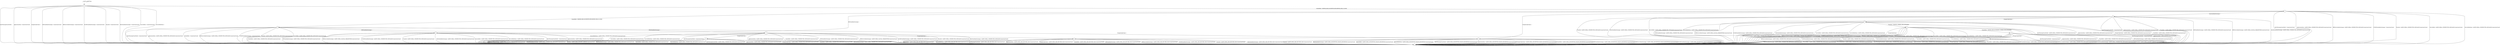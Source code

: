 digraph g {
	graph [name=g];
	__start0	[shape=none];
	__start0 -> __start0	[key=0,
		label="Self loop"];
	s0	[label=0,
		shape=circle];
	__start0 -> s0	[key=0];
	s1	[label=1,
		shape=circle];
	s0 -> s1	[key=0,
		label="AlertWarningCloseNotify / -"];
	s0 -> s1	[key=1,
		label="ApplicationData / ConnectionClosed"];
	s0 -> s1	[key=2,
		label="ChangeCipherSpec / -"];
	s0 -> s1	[key=3,
		label="DHClientKeyExchange / ConnectionClosed"];
	s0 -> s1	[key=4,
		label="DHEServerKeyExchange / ConnectionClosed"];
	s0 -> s1	[key=5,
		label="ECDHClientKeyExchange / ConnectionClosed"];
	s0 -> s1	[key=6,
		label="Finished / ConnectionClosed"];
	s0 -> s1	[key=7,
		label="RSAClientKeyExchange / ConnectionClosed"];
	s0 -> s1	[key=8,
		label="ServerHello / ConnectionClosed"];
	s0 -> s1	[key=9,
		label="ServerHelloDone / -"];
	s2	[label=2,
		shape=circle];
	s0 -> s2	[key=0,
		label="ClientHello / SERVER_HELLO|CERTIFICATE|SERVER_HELLO_DONE"];
	s1 -> s1	[key=0,
		label="AlertWarningCloseNotify / ConnectionClosed"];
	s1 -> s1	[key=1,
		label="ApplicationData / ConnectionClosed"];
	s1 -> s1	[key=2,
		label="ChangeCipherSpec / ConnectionClosed"];
	s1 -> s1	[key=3,
		label="ClientHello / ConnectionClosed"];
	s1 -> s1	[key=4,
		label="DHClientKeyExchange / ConnectionClosed"];
	s1 -> s1	[key=5,
		label="DHEServerKeyExchange / ConnectionClosed"];
	s1 -> s1	[key=6,
		label="ECDHClientKeyExchange / ConnectionClosed"];
	s1 -> s1	[key=7,
		label="Finished / ConnectionClosed"];
	s1 -> s1	[key=8,
		label="RSAClientKeyExchange / ConnectionClosed"];
	s1 -> s1	[key=9,
		label="ServerHello / ConnectionClosed"];
	s1 -> s1	[key=10,
		label="ServerHelloDone / ConnectionClosed"];
	s2 -> s1	[key=0,
		label="AlertWarningCloseNotify / ConnectionClosed"];
	s2 -> s1	[key=1,
		label="ApplicationData / ALERT_FATAL_UNEXPECTED_MESSAGE|ConnectionClosed"];
	s2 -> s1	[key=2,
		label="DHEServerKeyExchange / ALERT_FATAL_UNEXPECTED_MESSAGE|ConnectionClosed"];
	s2 -> s1	[key=3,
		label="ECDHClientKeyExchange / ConnectionClosed"];
	s2 -> s1	[key=4,
		label="Finished / ALERT_FATAL_UNEXPECTED_MESSAGE|ConnectionClosed"];
	s2 -> s1	[key=5,
		label="ServerHello / ALERT_FATAL_UNEXPECTED_MESSAGE|ConnectionClosed"];
	s2 -> s1	[key=6,
		label="ServerHelloDone / ALERT_FATAL_UNEXPECTED_MESSAGE|ConnectionClosed"];
	s3	[label=3,
		shape=circle];
	s2 -> s3	[key=0,
		label="ChangeCipherSpec / -"];
	s4	[label=4,
		shape=circle];
	s2 -> s4	[key=0,
		label="ClientHello / SERVER_HELLO|CERTIFICATE|SERVER_HELLO_DONE"];
	s5	[label=5,
		shape=circle];
	s2 -> s5	[key=0,
		label="DHClientKeyExchange / -"];
	s8	[label=8,
		shape=circle];
	s2 -> s8	[key=0,
		label="RSAClientKeyExchange / -"];
	s3 -> s1	[key=0,
		label="AlertWarningCloseNotify / ALERT_FATAL_DECRYPTION_FAILED_RESERVED|ConnectionClosed"];
	s3 -> s1	[key=1,
		label="ApplicationData / ALERT_FATAL_DECRYPTION_FAILED_RESERVED|ConnectionClosed"];
	s3 -> s1	[key=2,
		label="ChangeCipherSpec / ALERT_FATAL_DECRYPTION_FAILED_RESERVED|ConnectionClosed"];
	s3 -> s1	[key=3,
		label="ClientHello / ALERT_FATAL_DECRYPTION_FAILED_RESERVED|ConnectionClosed"];
	s3 -> s1	[key=4,
		label="DHClientKeyExchange / ALERT_FATAL_DECRYPTION_FAILED_RESERVED|ConnectionClosed"];
	s3 -> s1	[key=5,
		label="DHEServerKeyExchange / ALERT_FATAL_DECRYPTION_FAILED_RESERVED|ConnectionClosed"];
	s3 -> s1	[key=6,
		label="ECDHClientKeyExchange / ALERT_FATAL_DECRYPTION_FAILED_RESERVED|ConnectionClosed"];
	s3 -> s1	[key=7,
		label="Finished / ALERT_FATAL_BAD_RECORD_MAC|ConnectionClosed"];
	s3 -> s1	[key=8,
		label="RSAClientKeyExchange / ALERT_FATAL_DECRYPTION_FAILED_RESERVED|ConnectionClosed"];
	s3 -> s1	[key=9,
		label="ServerHello / ALERT_FATAL_DECRYPTION_FAILED_RESERVED|ConnectionClosed"];
	s3 -> s1	[key=10,
		label="ServerHelloDone / ALERT_FATAL_DECRYPTION_FAILED_RESERVED|ConnectionClosed"];
	s4 -> s1	[key=0,
		label="AlertWarningCloseNotify / ConnectionClosed"];
	s4 -> s1	[key=1,
		label="ApplicationData / ALERT_FATAL_UNEXPECTED_MESSAGE|ConnectionClosed"];
	s4 -> s1	[key=2,
		label="ClientHello / ConnectionClosed"];
	s4 -> s1	[key=3,
		label="DHEServerKeyExchange / ALERT_FATAL_UNEXPECTED_MESSAGE|ConnectionClosed"];
	s4 -> s1	[key=4,
		label="ECDHClientKeyExchange / ConnectionClosed"];
	s4 -> s1	[key=5,
		label="Finished / ALERT_FATAL_UNEXPECTED_MESSAGE|ConnectionClosed"];
	s4 -> s1	[key=6,
		label="ServerHello / ALERT_FATAL_UNEXPECTED_MESSAGE|ConnectionClosed"];
	s4 -> s1	[key=7,
		label="ServerHelloDone / ALERT_FATAL_UNEXPECTED_MESSAGE|ConnectionClosed"];
	s4 -> s3	[key=0,
		label="ChangeCipherSpec / -"];
	s4 -> s5	[key=0,
		label="DHClientKeyExchange / -"];
	s13	[label=13,
		shape=circle];
	s4 -> s13	[key=0,
		label="RSAClientKeyExchange / -"];
	s5 -> s1	[key=0,
		label="AlertWarningCloseNotify / ConnectionClosed"];
	s5 -> s1	[key=1,
		label="ApplicationData / ALERT_FATAL_UNEXPECTED_MESSAGE|ConnectionClosed"];
	s5 -> s1	[key=2,
		label="ClientHello / ALERT_FATAL_UNEXPECTED_MESSAGE|ConnectionClosed"];
	s5 -> s1	[key=3,
		label="DHClientKeyExchange / ALERT_FATAL_UNEXPECTED_MESSAGE|ConnectionClosed"];
	s5 -> s1	[key=4,
		label="DHEServerKeyExchange / ALERT_FATAL_ILLEGAL_PARAMETER|ConnectionClosed"];
	s5 -> s1	[key=5,
		label="ECDHClientKeyExchange / ALERT_FATAL_UNEXPECTED_MESSAGE|ConnectionClosed"];
	s5 -> s1	[key=6,
		label="Finished / ALERT_FATAL_UNEXPECTED_MESSAGE|ConnectionClosed"];
	s5 -> s1	[key=7,
		label="RSAClientKeyExchange / ALERT_FATAL_UNEXPECTED_MESSAGE|ConnectionClosed"];
	s5 -> s1	[key=8,
		label="ServerHello / ALERT_FATAL_UNEXPECTED_MESSAGE|ConnectionClosed"];
	s5 -> s1	[key=9,
		label="ServerHelloDone / ALERT_FATAL_UNEXPECTED_MESSAGE|ConnectionClosed"];
	s6	[label=6,
		shape=circle];
	s5 -> s6	[key=0,
		label="ChangeCipherSpec / -"];
	s6 -> s1	[key=0,
		label="AlertWarningCloseNotify / ALERT_FATAL_BAD_RECORD_MAC|ConnectionClosed"];
	s6 -> s1	[key=1,
		label="ApplicationData / ALERT_FATAL_BAD_RECORD_MAC|ConnectionClosed"];
	s6 -> s1	[key=2,
		label="ChangeCipherSpec / ALERT_FATAL_BAD_RECORD_MAC|ConnectionClosed"];
	s6 -> s1	[key=3,
		label="ClientHello / ALERT_FATAL_BAD_RECORD_MAC|ConnectionClosed"];
	s6 -> s1	[key=4,
		label="DHClientKeyExchange / ALERT_FATAL_BAD_RECORD_MAC|ConnectionClosed"];
	s6 -> s1	[key=5,
		label="DHEServerKeyExchange / ALERT_FATAL_BAD_RECORD_MAC|ConnectionClosed"];
	s6 -> s1	[key=6,
		label="ECDHClientKeyExchange / ALERT_FATAL_BAD_RECORD_MAC|ConnectionClosed"];
	s6 -> s1	[key=7,
		label="Finished / ALERT_FATAL_BAD_RECORD_MAC|ConnectionClosed"];
	s6 -> s1	[key=8,
		label="RSAClientKeyExchange / ALERT_FATAL_BAD_RECORD_MAC|ConnectionClosed"];
	s6 -> s1	[key=9,
		label="ServerHello / ALERT_FATAL_BAD_RECORD_MAC|ConnectionClosed"];
	s6 -> s1	[key=10,
		label="ServerHelloDone / ALERT_FATAL_BAD_RECORD_MAC|ConnectionClosed"];
	s7	[label=7,
		shape=circle];
	s7 -> s1	[key=0,
		label="AlertWarningCloseNotify / ALERT_FATAL_UNEXPECTED_MESSAGE|ConnectionClosed"];
	s7 -> s1	[key=1,
		label="ApplicationData / ALERT_FATAL_UNEXPECTED_MESSAGE|ConnectionClosed"];
	s7 -> s1	[key=2,
		label="ChangeCipherSpec / ALERT_FATAL_UNEXPECTED_MESSAGE|ConnectionClosed"];
	s7 -> s1	[key=3,
		label="ClientHello / ALERT_FATAL_UNEXPECTED_MESSAGE|ConnectionClosed"];
	s7 -> s1	[key=4,
		label="DHClientKeyExchange / ALERT_FATAL_UNEXPECTED_MESSAGE|ConnectionClosed"];
	s7 -> s1	[key=5,
		label="DHEServerKeyExchange / ALERT_FATAL_ILLEGAL_PARAMETER|ConnectionClosed"];
	s7 -> s1	[key=6,
		label="ECDHClientKeyExchange / ALERT_FATAL_UNEXPECTED_MESSAGE|ConnectionClosed"];
	s7 -> s1	[key=7,
		label="RSAClientKeyExchange / ALERT_FATAL_UNEXPECTED_MESSAGE|ConnectionClosed"];
	s7 -> s1	[key=8,
		label="ServerHello / ALERT_FATAL_UNEXPECTED_MESSAGE|ConnectionClosed"];
	s7 -> s1	[key=9,
		label="ServerHelloDone / ALERT_FATAL_UNEXPECTED_MESSAGE|ConnectionClosed"];
	s9	[label=9,
		shape=circle];
	s7 -> s9	[key=0,
		label="Finished / CHANGE_CIPHER_SPEC|FINISHED"];
	s8 -> s1	[key=0,
		label="AlertWarningCloseNotify / ConnectionClosed"];
	s8 -> s1	[key=1,
		label="ApplicationData / ALERT_FATAL_UNEXPECTED_MESSAGE|ConnectionClosed"];
	s8 -> s1	[key=2,
		label="ClientHello / ALERT_FATAL_UNEXPECTED_MESSAGE|ConnectionClosed"];
	s8 -> s1	[key=3,
		label="DHClientKeyExchange / ALERT_FATAL_UNEXPECTED_MESSAGE|ConnectionClosed"];
	s8 -> s1	[key=4,
		label="DHEServerKeyExchange / ALERT_FATAL_ILLEGAL_PARAMETER|ConnectionClosed"];
	s8 -> s1	[key=5,
		label="ECDHClientKeyExchange / ALERT_FATAL_UNEXPECTED_MESSAGE|ConnectionClosed"];
	s8 -> s1	[key=6,
		label="Finished / ALERT_FATAL_UNEXPECTED_MESSAGE|ConnectionClosed"];
	s8 -> s1	[key=7,
		label="RSAClientKeyExchange / ALERT_FATAL_UNEXPECTED_MESSAGE|ConnectionClosed"];
	s8 -> s1	[key=8,
		label="ServerHello / ALERT_FATAL_UNEXPECTED_MESSAGE|ConnectionClosed"];
	s8 -> s1	[key=9,
		label="ServerHelloDone / ALERT_FATAL_UNEXPECTED_MESSAGE|ConnectionClosed"];
	s8 -> s7	[key=0,
		label="ChangeCipherSpec / -"];
	s9 -> s1	[key=0,
		label="AlertWarningCloseNotify / ConnectionClosed"];
	s9 -> s1	[key=1,
		label="ApplicationData / APPLICATION|ConnectionClosed"];
	s9 -> s1	[key=2,
		label="DHClientKeyExchange / ALERT_FATAL_UNEXPECTED_MESSAGE|ConnectionClosed"];
	s9 -> s1	[key=3,
		label="DHEServerKeyExchange / ALERT_FATAL_UNEXPECTED_MESSAGE|ConnectionClosed"];
	s9 -> s1	[key=4,
		label="ECDHClientKeyExchange / ALERT_FATAL_UNEXPECTED_MESSAGE|ConnectionClosed"];
	s9 -> s1	[key=5,
		label="Finished / ALERT_FATAL_UNEXPECTED_MESSAGE|ConnectionClosed"];
	s9 -> s1	[key=6,
		label="RSAClientKeyExchange / ALERT_FATAL_UNEXPECTED_MESSAGE|ConnectionClosed"];
	s9 -> s1	[key=7,
		label="ServerHello / ALERT_FATAL_UNEXPECTED_MESSAGE|ConnectionClosed"];
	s9 -> s1	[key=8,
		label="ServerHelloDone / ALERT_FATAL_UNEXPECTED_MESSAGE|ConnectionClosed"];
	s9 -> s6	[key=0,
		label="ChangeCipherSpec / -"];
	s10	[label=10,
		shape=circle];
	s9 -> s10	[key=0,
		label="ClientHello / SERVER_HELLO|CHANGE_CIPHER_SPEC|FINISHED"];
	s10 -> s1	[key=0,
		label="AlertWarningCloseNotify / ConnectionClosed"];
	s10 -> s1	[key=1,
		label="ApplicationData / ALERT_FATAL_UNEXPECTED_MESSAGE|ConnectionClosed"];
	s10 -> s1	[key=2,
		label="ClientHello / ALERT_FATAL_UNEXPECTED_MESSAGE|ConnectionClosed"];
	s10 -> s1	[key=3,
		label="DHClientKeyExchange / ALERT_FATAL_UNEXPECTED_MESSAGE|ConnectionClosed"];
	s10 -> s1	[key=4,
		label="DHEServerKeyExchange / ALERT_FATAL_UNEXPECTED_MESSAGE|ConnectionClosed"];
	s10 -> s1	[key=5,
		label="ECDHClientKeyExchange / ALERT_FATAL_UNEXPECTED_MESSAGE|ConnectionClosed"];
	s10 -> s1	[key=6,
		label="Finished / ALERT_FATAL_UNEXPECTED_MESSAGE|ConnectionClosed"];
	s10 -> s1	[key=7,
		label="RSAClientKeyExchange / ALERT_FATAL_UNEXPECTED_MESSAGE|ConnectionClosed"];
	s10 -> s1	[key=8,
		label="ServerHello / ALERT_FATAL_UNEXPECTED_MESSAGE|ConnectionClosed"];
	s10 -> s1	[key=9,
		label="ServerHelloDone / ALERT_FATAL_UNEXPECTED_MESSAGE|ConnectionClosed"];
	s11	[label=11,
		shape=circle];
	s10 -> s11	[key=0,
		label="ChangeCipherSpec / -"];
	s11 -> s1	[key=0,
		label="AlertWarningCloseNotify / ALERT_FATAL_UNEXPECTED_MESSAGE|ConnectionClosed"];
	s11 -> s1	[key=1,
		label="ApplicationData / ALERT_FATAL_UNEXPECTED_MESSAGE|ConnectionClosed"];
	s11 -> s1	[key=2,
		label="ChangeCipherSpec / ALERT_FATAL_UNEXPECTED_MESSAGE|ConnectionClosed"];
	s11 -> s1	[key=3,
		label="ClientHello / ALERT_FATAL_UNEXPECTED_MESSAGE|ConnectionClosed"];
	s11 -> s1	[key=4,
		label="DHClientKeyExchange / ALERT_FATAL_UNEXPECTED_MESSAGE|ConnectionClosed"];
	s11 -> s1	[key=5,
		label="DHEServerKeyExchange / ALERT_FATAL_UNEXPECTED_MESSAGE|ConnectionClosed"];
	s11 -> s1	[key=6,
		label="ECDHClientKeyExchange / ALERT_FATAL_UNEXPECTED_MESSAGE|ConnectionClosed"];
	s11 -> s1	[key=7,
		label="Finished / ALERT_FATAL_DECRYPT_ERROR|ConnectionClosed"];
	s11 -> s1	[key=8,
		label="RSAClientKeyExchange / ALERT_FATAL_UNEXPECTED_MESSAGE|ConnectionClosed"];
	s11 -> s1	[key=9,
		label="ServerHello / ALERT_FATAL_UNEXPECTED_MESSAGE|ConnectionClosed"];
	s11 -> s1	[key=10,
		label="ServerHelloDone / ALERT_FATAL_UNEXPECTED_MESSAGE|ConnectionClosed"];
	s12	[label=12,
		shape=circle];
	s12 -> s1	[key=0,
		label="AlertWarningCloseNotify / ALERT_FATAL_UNEXPECTED_MESSAGE|ConnectionClosed"];
	s12 -> s1	[key=1,
		label="ApplicationData / ALERT_FATAL_UNEXPECTED_MESSAGE|ConnectionClosed"];
	s12 -> s1	[key=2,
		label="ChangeCipherSpec / ALERT_FATAL_UNEXPECTED_MESSAGE|ConnectionClosed"];
	s12 -> s1	[key=3,
		label="ClientHello / ALERT_FATAL_UNEXPECTED_MESSAGE|ConnectionClosed"];
	s12 -> s1	[key=4,
		label="DHClientKeyExchange / ALERT_FATAL_UNEXPECTED_MESSAGE|ConnectionClosed"];
	s12 -> s1	[key=5,
		label="DHEServerKeyExchange / ALERT_FATAL_ILLEGAL_PARAMETER|ConnectionClosed"];
	s12 -> s1	[key=6,
		label="ECDHClientKeyExchange / ALERT_FATAL_UNEXPECTED_MESSAGE|ConnectionClosed"];
	s12 -> s1	[key=7,
		label="Finished / ALERT_FATAL_DECRYPT_ERROR|ConnectionClosed"];
	s12 -> s1	[key=8,
		label="RSAClientKeyExchange / ALERT_FATAL_UNEXPECTED_MESSAGE|ConnectionClosed"];
	s12 -> s1	[key=9,
		label="ServerHello / ALERT_FATAL_UNEXPECTED_MESSAGE|ConnectionClosed"];
	s12 -> s1	[key=10,
		label="ServerHelloDone / ALERT_FATAL_UNEXPECTED_MESSAGE|ConnectionClosed"];
	s13 -> s1	[key=0,
		label="AlertWarningCloseNotify / ConnectionClosed"];
	s13 -> s1	[key=1,
		label="ApplicationData / ALERT_FATAL_UNEXPECTED_MESSAGE|ConnectionClosed"];
	s13 -> s1	[key=2,
		label="ClientHello / ALERT_FATAL_UNEXPECTED_MESSAGE|ConnectionClosed"];
	s13 -> s1	[key=3,
		label="DHClientKeyExchange / ALERT_FATAL_UNEXPECTED_MESSAGE|ConnectionClosed"];
	s13 -> s1	[key=4,
		label="DHEServerKeyExchange / ALERT_FATAL_ILLEGAL_PARAMETER|ConnectionClosed"];
	s13 -> s1	[key=5,
		label="ECDHClientKeyExchange / ALERT_FATAL_UNEXPECTED_MESSAGE|ConnectionClosed"];
	s13 -> s1	[key=6,
		label="Finished / ALERT_FATAL_UNEXPECTED_MESSAGE|ConnectionClosed"];
	s13 -> s1	[key=7,
		label="RSAClientKeyExchange / ALERT_FATAL_UNEXPECTED_MESSAGE|ConnectionClosed"];
	s13 -> s1	[key=8,
		label="ServerHello / ALERT_FATAL_UNEXPECTED_MESSAGE|ConnectionClosed"];
	s13 -> s1	[key=9,
		label="ServerHelloDone / ALERT_FATAL_UNEXPECTED_MESSAGE|ConnectionClosed"];
	s13 -> s12	[key=0,
		label="ChangeCipherSpec / -"];
}
